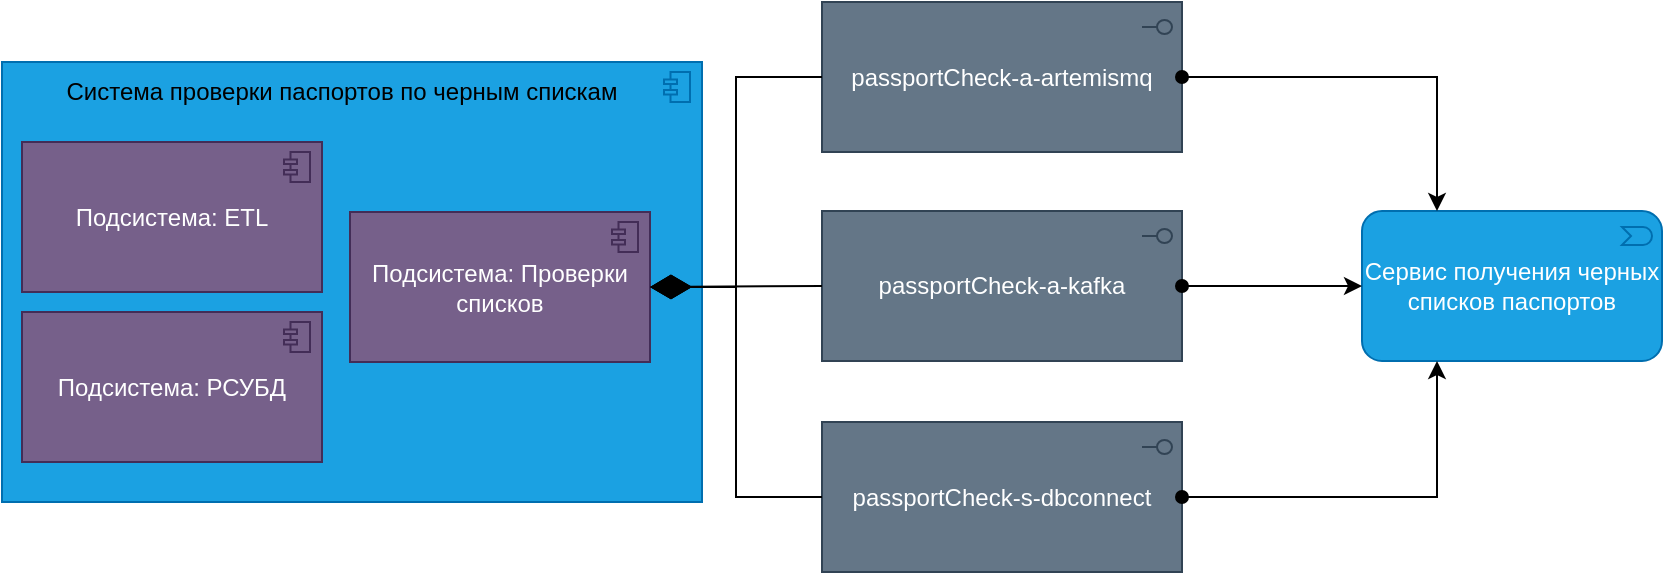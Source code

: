 <mxfile version="21.6.8" type="device" pages="4">
  <diagram name="PassportCheck" id="awEwMx6LPew-lmlHSubi">
    <mxGraphModel dx="1857" dy="1582" grid="1" gridSize="10" guides="1" tooltips="1" connect="1" arrows="1" fold="1" page="1" pageScale="1" pageWidth="827" pageHeight="1169" math="0" shadow="0">
      <root>
        <mxCell id="0" />
        <mxCell id="1" parent="0" />
        <mxCell id="fXtLzjUIHP5euoAiHCEg-1" value="" style="html=1;outlineConnect=0;whiteSpace=wrap;fillColor=#1ba1e2;shape=mxgraph.archimate3.application;appType=comp;archiType=square;fontColor=#ffffff;strokeColor=#006EAF;" parent="1" vertex="1">
          <mxGeometry x="90" y="120" width="350" height="220" as="geometry" />
        </mxCell>
        <mxCell id="fXtLzjUIHP5euoAiHCEg-5" value="Подсистема: ETL" style="html=1;outlineConnect=0;whiteSpace=wrap;fillColor=#76608a;shape=mxgraph.archimate3.application;appType=comp;archiType=square;strokeColor=#432D57;fontColor=#ffffff;" parent="1" vertex="1">
          <mxGeometry x="100" y="160" width="150" height="75" as="geometry" />
        </mxCell>
        <mxCell id="fXtLzjUIHP5euoAiHCEg-6" value="passportCheck-a-artemismq" style="html=1;outlineConnect=0;whiteSpace=wrap;fillColor=#647687;shape=mxgraph.archimate3.application;appType=interface;archiType=square;fontColor=#ffffff;strokeColor=#314354;" parent="1" vertex="1">
          <mxGeometry x="500" y="90" width="180" height="75" as="geometry" />
        </mxCell>
        <mxCell id="fXtLzjUIHP5euoAiHCEg-8" value="Сервис получения черных списков паспортов" style="html=1;outlineConnect=0;whiteSpace=wrap;fillColor=#1ba1e2;shape=mxgraph.archimate3.application;appType=event;archiType=rounded;strokeColor=#006EAF;fontColor=#ffffff;" parent="1" vertex="1">
          <mxGeometry x="770" y="194.5" width="150" height="75" as="geometry" />
        </mxCell>
        <mxCell id="tVJEj3gGwOZP97PrgEpv-1" value="Подсистема: РСУБД" style="html=1;outlineConnect=0;whiteSpace=wrap;fillColor=#76608a;shape=mxgraph.archimate3.application;appType=comp;archiType=square;strokeColor=#432D57;fontColor=#ffffff;" vertex="1" parent="1">
          <mxGeometry x="100" y="245" width="150" height="75" as="geometry" />
        </mxCell>
        <mxCell id="tVJEj3gGwOZP97PrgEpv-2" value="Система проверки паспортов по черным спискам" style="text;html=1;strokeColor=none;fillColor=none;align=center;verticalAlign=middle;whiteSpace=wrap;rounded=0;" vertex="1" parent="1">
          <mxGeometry x="110" y="120" width="300" height="30" as="geometry" />
        </mxCell>
        <mxCell id="tVJEj3gGwOZP97PrgEpv-3" value="Подсистема: Проверки списков" style="html=1;outlineConnect=0;whiteSpace=wrap;fillColor=#76608a;shape=mxgraph.archimate3.application;appType=comp;archiType=square;strokeColor=#432D57;fontColor=#ffffff;" vertex="1" parent="1">
          <mxGeometry x="264" y="195" width="150" height="75" as="geometry" />
        </mxCell>
        <mxCell id="tVJEj3gGwOZP97PrgEpv-4" value="" style="endArrow=none;html=1;rounded=0;exitX=1;exitY=0.5;exitDx=0;exitDy=0;exitPerimeter=0;entryX=0;entryY=0.5;entryDx=0;entryDy=0;entryPerimeter=0;endFill=0;startArrow=diamondThin;startFill=1;startSize=18;edgeStyle=elbowEdgeStyle;" edge="1" parent="1" source="tVJEj3gGwOZP97PrgEpv-3" target="fXtLzjUIHP5euoAiHCEg-6">
          <mxGeometry width="50" height="50" relative="1" as="geometry">
            <mxPoint x="520" y="610" as="sourcePoint" />
            <mxPoint x="570" y="560" as="targetPoint" />
          </mxGeometry>
        </mxCell>
        <mxCell id="tVJEj3gGwOZP97PrgEpv-5" value="passportCheck-a-kafka" style="html=1;outlineConnect=0;whiteSpace=wrap;fillColor=#647687;shape=mxgraph.archimate3.application;appType=interface;archiType=square;fontColor=#ffffff;strokeColor=#314354;" vertex="1" parent="1">
          <mxGeometry x="500" y="194.5" width="180" height="75" as="geometry" />
        </mxCell>
        <mxCell id="tVJEj3gGwOZP97PrgEpv-6" value="passportCheck-s-dbconnect" style="html=1;outlineConnect=0;whiteSpace=wrap;fillColor=#647687;shape=mxgraph.archimate3.application;appType=interface;archiType=square;fontColor=#ffffff;strokeColor=#314354;" vertex="1" parent="1">
          <mxGeometry x="500" y="300" width="180" height="75" as="geometry" />
        </mxCell>
        <mxCell id="tVJEj3gGwOZP97PrgEpv-7" value="" style="endArrow=none;html=1;rounded=0;exitX=1;exitY=0.5;exitDx=0;exitDy=0;exitPerimeter=0;entryX=0;entryY=0.5;entryDx=0;entryDy=0;entryPerimeter=0;endFill=0;startArrow=diamondThin;startFill=1;startSize=18;" edge="1" parent="1" source="tVJEj3gGwOZP97PrgEpv-3" target="tVJEj3gGwOZP97PrgEpv-5">
          <mxGeometry width="50" height="50" relative="1" as="geometry">
            <mxPoint x="430" y="274" as="sourcePoint" />
            <mxPoint x="520" y="168" as="targetPoint" />
          </mxGeometry>
        </mxCell>
        <mxCell id="tVJEj3gGwOZP97PrgEpv-8" value="" style="endArrow=none;html=1;rounded=0;exitX=1;exitY=0.5;exitDx=0;exitDy=0;exitPerimeter=0;entryX=0;entryY=0.5;entryDx=0;entryDy=0;entryPerimeter=0;endFill=0;startArrow=diamondThin;startFill=1;startSize=18;edgeStyle=orthogonalEdgeStyle;" edge="1" parent="1" source="tVJEj3gGwOZP97PrgEpv-3" target="tVJEj3gGwOZP97PrgEpv-6">
          <mxGeometry width="50" height="50" relative="1" as="geometry">
            <mxPoint x="424" y="243" as="sourcePoint" />
            <mxPoint x="520" y="258" as="targetPoint" />
          </mxGeometry>
        </mxCell>
        <mxCell id="tVJEj3gGwOZP97PrgEpv-9" value="" style="endArrow=classic;html=1;rounded=0;exitX=1;exitY=0.5;exitDx=0;exitDy=0;exitPerimeter=0;entryX=0.25;entryY=0;entryDx=0;entryDy=0;entryPerimeter=0;startArrow=oval;startFill=1;edgeStyle=orthogonalEdgeStyle;" edge="1" parent="1" source="fXtLzjUIHP5euoAiHCEg-6" target="fXtLzjUIHP5euoAiHCEg-8">
          <mxGeometry width="50" height="50" relative="1" as="geometry">
            <mxPoint x="810" y="130" as="sourcePoint" />
            <mxPoint x="860" y="80" as="targetPoint" />
          </mxGeometry>
        </mxCell>
        <mxCell id="tVJEj3gGwOZP97PrgEpv-10" value="" style="endArrow=classic;html=1;rounded=0;exitX=1;exitY=0.5;exitDx=0;exitDy=0;exitPerimeter=0;entryX=0.25;entryY=1;entryDx=0;entryDy=0;entryPerimeter=0;startArrow=oval;startFill=1;edgeStyle=orthogonalEdgeStyle;" edge="1" parent="1" source="tVJEj3gGwOZP97PrgEpv-6" target="fXtLzjUIHP5euoAiHCEg-8">
          <mxGeometry width="50" height="50" relative="1" as="geometry">
            <mxPoint x="690" y="138" as="sourcePoint" />
            <mxPoint x="848" y="205" as="targetPoint" />
          </mxGeometry>
        </mxCell>
        <mxCell id="tVJEj3gGwOZP97PrgEpv-11" value="" style="endArrow=classic;html=1;rounded=0;entryX=0;entryY=0.5;entryDx=0;entryDy=0;entryPerimeter=0;startArrow=oval;startFill=1;edgeStyle=orthogonalEdgeStyle;" edge="1" parent="1" source="tVJEj3gGwOZP97PrgEpv-5" target="fXtLzjUIHP5euoAiHCEg-8">
          <mxGeometry width="50" height="50" relative="1" as="geometry">
            <mxPoint x="690" y="138" as="sourcePoint" />
            <mxPoint x="848" y="205" as="targetPoint" />
          </mxGeometry>
        </mxCell>
      </root>
    </mxGraphModel>
  </diagram>
  <diagram id="tRtL_wF0zKMk4vI4FY4v" name="UlGroups">
    <mxGraphModel dx="891" dy="759" grid="1" gridSize="10" guides="1" tooltips="1" connect="1" arrows="1" fold="1" page="1" pageScale="1" pageWidth="827" pageHeight="1169" math="0" shadow="0">
      <root>
        <mxCell id="0" />
        <mxCell id="1" parent="0" />
        <mxCell id="JMsPln8WICBivLCUo9bw-1" value="" style="html=1;outlineConnect=0;whiteSpace=wrap;fillColor=#1ba1e2;shape=mxgraph.archimate3.application;appType=comp;archiType=square;fontColor=#ffffff;strokeColor=#006EAF;" vertex="1" parent="1">
          <mxGeometry x="90" y="84" width="350" height="300" as="geometry" />
        </mxCell>
        <mxCell id="JMsPln8WICBivLCUo9bw-2" value="Подсистема: ETL" style="html=1;outlineConnect=0;whiteSpace=wrap;fillColor=#76608a;shape=mxgraph.archimate3.application;appType=comp;archiType=square;strokeColor=#432D57;fontColor=#ffffff;" vertex="1" parent="1">
          <mxGeometry x="100" y="124" width="150" height="75" as="geometry" />
        </mxCell>
        <mxCell id="JMsPln8WICBivLCUo9bw-3" value="ulGroupsk-a-artemismq" style="html=1;outlineConnect=0;whiteSpace=wrap;fillColor=#647687;shape=mxgraph.archimate3.application;appType=interface;archiType=square;fontColor=#ffffff;strokeColor=#314354;" vertex="1" parent="1">
          <mxGeometry x="500" y="150" width="180" height="75" as="geometry" />
        </mxCell>
        <mxCell id="JMsPln8WICBivLCUo9bw-4" value="Сервис управления участниками ЮЛ" style="html=1;outlineConnect=0;whiteSpace=wrap;fillColor=#1ba1e2;shape=mxgraph.archimate3.application;appType=event;archiType=rounded;strokeColor=#006EAF;fontColor=#ffffff;" vertex="1" parent="1">
          <mxGeometry x="770" y="196.5" width="150" height="75" as="geometry" />
        </mxCell>
        <mxCell id="JMsPln8WICBivLCUo9bw-5" value="Подсистема: Графовая БД" style="html=1;outlineConnect=0;whiteSpace=wrap;fillColor=#76608a;shape=mxgraph.archimate3.application;appType=comp;archiType=square;strokeColor=#432D57;fontColor=#ffffff;" vertex="1" parent="1">
          <mxGeometry x="100" y="209" width="150" height="75" as="geometry" />
        </mxCell>
        <mxCell id="JMsPln8WICBivLCUo9bw-6" value="Система Связи ЮЛ" style="text;html=1;strokeColor=none;fillColor=none;align=center;verticalAlign=middle;whiteSpace=wrap;rounded=0;" vertex="1" parent="1">
          <mxGeometry x="110" y="84" width="300" height="30" as="geometry" />
        </mxCell>
        <mxCell id="JMsPln8WICBivLCUo9bw-7" value="Подсистема: Управление связями в ЮЛ" style="html=1;outlineConnect=0;whiteSpace=wrap;fillColor=#76608a;shape=mxgraph.archimate3.application;appType=comp;archiType=square;strokeColor=#432D57;fontColor=#ffffff;" vertex="1" parent="1">
          <mxGeometry x="264" y="209" width="150" height="75" as="geometry" />
        </mxCell>
        <mxCell id="JMsPln8WICBivLCUo9bw-8" value="" style="endArrow=none;html=1;rounded=0;exitX=1;exitY=0.5;exitDx=0;exitDy=0;exitPerimeter=0;entryX=0;entryY=0.5;entryDx=0;entryDy=0;entryPerimeter=0;endFill=0;startArrow=diamondThin;startFill=1;startSize=18;edgeStyle=elbowEdgeStyle;" edge="1" parent="1" source="JMsPln8WICBivLCUo9bw-7" target="JMsPln8WICBivLCUo9bw-3">
          <mxGeometry width="50" height="50" relative="1" as="geometry">
            <mxPoint x="520" y="610" as="sourcePoint" />
            <mxPoint x="570" y="560" as="targetPoint" />
            <Array as="points">
              <mxPoint x="460" y="220" />
            </Array>
          </mxGeometry>
        </mxCell>
        <mxCell id="JMsPln8WICBivLCUo9bw-9" value="ulGroups-a-kafka" style="html=1;outlineConnect=0;whiteSpace=wrap;fillColor=#647687;shape=mxgraph.archimate3.application;appType=interface;archiType=square;fontColor=#ffffff;strokeColor=#314354;" vertex="1" parent="1">
          <mxGeometry x="500" y="245" width="180" height="75" as="geometry" />
        </mxCell>
        <mxCell id="JMsPln8WICBivLCUo9bw-10" value="ulGroups-s-dbconnect" style="html=1;outlineConnect=0;whiteSpace=wrap;fillColor=#647687;shape=mxgraph.archimate3.application;appType=interface;archiType=square;fontColor=#ffffff;strokeColor=#314354;" vertex="1" parent="1">
          <mxGeometry x="500" y="340" width="180" height="75" as="geometry" />
        </mxCell>
        <mxCell id="JMsPln8WICBivLCUo9bw-11" value="" style="endArrow=none;html=1;rounded=0;exitX=1;exitY=0.5;exitDx=0;exitDy=0;exitPerimeter=0;entryX=0;entryY=0.5;entryDx=0;entryDy=0;entryPerimeter=0;endFill=0;startArrow=diamondThin;startFill=1;startSize=18;edgeStyle=orthogonalEdgeStyle;" edge="1" parent="1" source="JMsPln8WICBivLCUo9bw-7" target="JMsPln8WICBivLCUo9bw-9">
          <mxGeometry width="50" height="50" relative="1" as="geometry">
            <mxPoint x="430" y="274" as="sourcePoint" />
            <mxPoint x="520" y="168" as="targetPoint" />
            <Array as="points">
              <mxPoint x="460" y="247" />
              <mxPoint x="460" y="283" />
            </Array>
          </mxGeometry>
        </mxCell>
        <mxCell id="JMsPln8WICBivLCUo9bw-12" value="" style="endArrow=none;html=1;rounded=0;exitX=1;exitY=0.5;exitDx=0;exitDy=0;exitPerimeter=0;entryX=0;entryY=0.5;entryDx=0;entryDy=0;entryPerimeter=0;endFill=0;startArrow=diamondThin;startFill=1;startSize=18;edgeStyle=orthogonalEdgeStyle;" edge="1" parent="1" source="JMsPln8WICBivLCUo9bw-7" target="JMsPln8WICBivLCUo9bw-10">
          <mxGeometry width="50" height="50" relative="1" as="geometry">
            <mxPoint x="424" y="243" as="sourcePoint" />
            <mxPoint x="520" y="258" as="targetPoint" />
            <Array as="points">
              <mxPoint x="460" y="247" />
              <mxPoint x="460" y="378" />
            </Array>
          </mxGeometry>
        </mxCell>
        <mxCell id="JMsPln8WICBivLCUo9bw-13" value="" style="endArrow=classic;html=1;rounded=0;exitX=1;exitY=0.5;exitDx=0;exitDy=0;exitPerimeter=0;entryX=0;entryY=0.25;entryDx=0;entryDy=0;entryPerimeter=0;startArrow=oval;startFill=1;edgeStyle=orthogonalEdgeStyle;" edge="1" parent="1" source="JMsPln8WICBivLCUo9bw-3" target="JMsPln8WICBivLCUo9bw-4">
          <mxGeometry width="50" height="50" relative="1" as="geometry">
            <mxPoint x="810" y="130" as="sourcePoint" />
            <mxPoint x="860" y="80" as="targetPoint" />
          </mxGeometry>
        </mxCell>
        <mxCell id="JMsPln8WICBivLCUo9bw-14" value="" style="endArrow=classic;html=1;rounded=0;exitX=1;exitY=0.5;exitDx=0;exitDy=0;exitPerimeter=0;entryX=0.25;entryY=1;entryDx=0;entryDy=0;entryPerimeter=0;startArrow=oval;startFill=1;edgeStyle=orthogonalEdgeStyle;" edge="1" parent="1" source="JMsPln8WICBivLCUo9bw-10" target="JMsPln8WICBivLCUo9bw-4">
          <mxGeometry width="50" height="50" relative="1" as="geometry">
            <mxPoint x="690" y="138" as="sourcePoint" />
            <mxPoint x="848" y="205" as="targetPoint" />
          </mxGeometry>
        </mxCell>
        <mxCell id="JMsPln8WICBivLCUo9bw-15" value="" style="endArrow=classic;html=1;rounded=0;entryX=0;entryY=0.75;entryDx=0;entryDy=0;entryPerimeter=0;startArrow=oval;startFill=1;edgeStyle=orthogonalEdgeStyle;" edge="1" parent="1" source="JMsPln8WICBivLCUo9bw-9" target="JMsPln8WICBivLCUo9bw-4">
          <mxGeometry width="50" height="50" relative="1" as="geometry">
            <mxPoint x="690" y="138" as="sourcePoint" />
            <mxPoint x="848" y="205" as="targetPoint" />
          </mxGeometry>
        </mxCell>
        <mxCell id="JMsPln8WICBivLCUo9bw-16" value="Подсистема: ML вероятностные связи" style="html=1;outlineConnect=0;whiteSpace=wrap;fillColor=#76608a;shape=mxgraph.archimate3.application;appType=comp;archiType=square;strokeColor=#432D57;fontColor=#ffffff;" vertex="1" parent="1">
          <mxGeometry x="264" y="294" width="150" height="75" as="geometry" />
        </mxCell>
        <mxCell id="JMsPln8WICBivLCUo9bw-17" value="Подсистема: Параметризированный поиск по документам" style="html=1;outlineConnect=0;whiteSpace=wrap;fillColor=#76608a;shape=mxgraph.archimate3.application;appType=comp;archiType=square;strokeColor=#432D57;fontColor=#ffffff;" vertex="1" parent="1">
          <mxGeometry x="100" y="294" width="150" height="75" as="geometry" />
        </mxCell>
        <mxCell id="JMsPln8WICBivLCUo9bw-18" value="Подсистема: WebUI управления связями" style="html=1;outlineConnect=0;whiteSpace=wrap;fillColor=#76608a;shape=mxgraph.archimate3.application;appType=comp;archiType=square;strokeColor=#432D57;fontColor=#ffffff;" vertex="1" parent="1">
          <mxGeometry x="264" y="124" width="150" height="75" as="geometry" />
        </mxCell>
        <mxCell id="JMsPln8WICBivLCUo9bw-19" value="ulGroups-ui" style="html=1;outlineConnect=0;whiteSpace=wrap;fillColor=#647687;shape=mxgraph.archimate3.application;appType=interface;archiType=square;fontColor=#ffffff;strokeColor=#314354;" vertex="1" parent="1">
          <mxGeometry x="500" y="57" width="180" height="75" as="geometry" />
        </mxCell>
        <mxCell id="JMsPln8WICBivLCUo9bw-20" value="" style="endArrow=none;html=1;rounded=0;exitX=1;exitY=0.5;exitDx=0;exitDy=0;exitPerimeter=0;entryX=0;entryY=0.5;entryDx=0;entryDy=0;entryPerimeter=0;endFill=0;startArrow=diamondThin;startFill=1;startSize=18;edgeStyle=elbowEdgeStyle;" edge="1" parent="1" source="JMsPln8WICBivLCUo9bw-18" target="JMsPln8WICBivLCUo9bw-19">
          <mxGeometry width="50" height="50" relative="1" as="geometry">
            <mxPoint x="424" y="274" as="sourcePoint" />
            <mxPoint x="510" y="198" as="targetPoint" />
            <Array as="points">
              <mxPoint x="457" y="140" />
            </Array>
          </mxGeometry>
        </mxCell>
        <mxCell id="JMsPln8WICBivLCUo9bw-21" value="" style="endArrow=classic;html=1;rounded=0;exitX=1;exitY=0.5;exitDx=0;exitDy=0;exitPerimeter=0;entryX=0.25;entryY=0;entryDx=0;entryDy=0;entryPerimeter=0;startArrow=oval;startFill=1;edgeStyle=orthogonalEdgeStyle;" edge="1" parent="1" source="JMsPln8WICBivLCUo9bw-19" target="JMsPln8WICBivLCUo9bw-4">
          <mxGeometry width="50" height="50" relative="1" as="geometry">
            <mxPoint x="690" y="198" as="sourcePoint" />
            <mxPoint x="818" y="203" as="targetPoint" />
          </mxGeometry>
        </mxCell>
      </root>
    </mxGraphModel>
  </diagram>
  <diagram id="zDHnMDYTR1n3lQcFPBnJ" name="FlCard">
    <mxGraphModel dx="1173" dy="999" grid="1" gridSize="10" guides="1" tooltips="1" connect="1" arrows="1" fold="1" page="1" pageScale="1" pageWidth="827" pageHeight="1169" math="0" shadow="0">
      <root>
        <mxCell id="0" />
        <mxCell id="1" parent="0" />
        <mxCell id="NMYyUAojpedOCR3SdhzL-1" value="" style="html=1;outlineConnect=0;whiteSpace=wrap;fillColor=#1ba1e2;shape=mxgraph.archimate3.application;appType=comp;archiType=square;fontColor=#ffffff;strokeColor=#006EAF;" vertex="1" parent="1">
          <mxGeometry x="90" y="174.5" width="350" height="216" as="geometry" />
        </mxCell>
        <mxCell id="NMYyUAojpedOCR3SdhzL-2" value="Подсистема: ETL" style="html=1;outlineConnect=0;whiteSpace=wrap;fillColor=#76608a;shape=mxgraph.archimate3.application;appType=comp;archiType=square;strokeColor=#432D57;fontColor=#ffffff;" vertex="1" parent="1">
          <mxGeometry x="100" y="214.5" width="150" height="75" as="geometry" />
        </mxCell>
        <mxCell id="NMYyUAojpedOCR3SdhzL-3" value="flCard-a-artemismq" style="html=1;outlineConnect=0;whiteSpace=wrap;fillColor=#647687;shape=mxgraph.archimate3.application;appType=interface;archiType=square;fontColor=#ffffff;strokeColor=#314354;" vertex="1" parent="1">
          <mxGeometry x="500" y="150" width="180" height="75" as="geometry" />
        </mxCell>
        <mxCell id="NMYyUAojpedOCR3SdhzL-4" value="Сервис управления Карточкой ФЛ" style="html=1;outlineConnect=0;whiteSpace=wrap;fillColor=#1ba1e2;shape=mxgraph.archimate3.application;appType=event;archiType=rounded;strokeColor=#006EAF;fontColor=#ffffff;" vertex="1" parent="1">
          <mxGeometry x="770" y="244" width="150" height="75" as="geometry" />
        </mxCell>
        <mxCell id="NMYyUAojpedOCR3SdhzL-5" value="Подсистема: РСУБД" style="html=1;outlineConnect=0;whiteSpace=wrap;fillColor=#76608a;shape=mxgraph.archimate3.application;appType=comp;archiType=square;strokeColor=#432D57;fontColor=#ffffff;" vertex="1" parent="1">
          <mxGeometry x="100" y="299.5" width="150" height="75" as="geometry" />
        </mxCell>
        <mxCell id="NMYyUAojpedOCR3SdhzL-6" value="Система Карточка ФЛ" style="text;html=1;strokeColor=none;fillColor=none;align=center;verticalAlign=middle;whiteSpace=wrap;rounded=0;" vertex="1" parent="1">
          <mxGeometry x="110" y="174.5" width="300" height="30" as="geometry" />
        </mxCell>
        <mxCell id="NMYyUAojpedOCR3SdhzL-7" value="Подсистема: Управление Карточкой ФЛ" style="html=1;outlineConnect=0;whiteSpace=wrap;fillColor=#76608a;shape=mxgraph.archimate3.application;appType=comp;archiType=square;strokeColor=#432D57;fontColor=#ffffff;" vertex="1" parent="1">
          <mxGeometry x="264" y="299.5" width="150" height="75" as="geometry" />
        </mxCell>
        <mxCell id="NMYyUAojpedOCR3SdhzL-8" value="" style="endArrow=none;html=1;rounded=0;exitX=1;exitY=0.5;exitDx=0;exitDy=0;exitPerimeter=0;entryX=0;entryY=0.5;entryDx=0;entryDy=0;entryPerimeter=0;endFill=0;startArrow=diamondThin;startFill=1;startSize=18;edgeStyle=elbowEdgeStyle;" edge="1" parent="1" source="NMYyUAojpedOCR3SdhzL-7" target="NMYyUAojpedOCR3SdhzL-3">
          <mxGeometry width="50" height="50" relative="1" as="geometry">
            <mxPoint x="520" y="610" as="sourcePoint" />
            <mxPoint x="570" y="560" as="targetPoint" />
            <Array as="points">
              <mxPoint x="460" y="260" />
            </Array>
          </mxGeometry>
        </mxCell>
        <mxCell id="NMYyUAojpedOCR3SdhzL-9" value="flCard-a-kafka" style="html=1;outlineConnect=0;whiteSpace=wrap;fillColor=#647687;shape=mxgraph.archimate3.application;appType=interface;archiType=square;fontColor=#ffffff;strokeColor=#314354;" vertex="1" parent="1">
          <mxGeometry x="500" y="245" width="180" height="75" as="geometry" />
        </mxCell>
        <mxCell id="NMYyUAojpedOCR3SdhzL-10" value="flCard-s-dbconnect" style="html=1;outlineConnect=0;whiteSpace=wrap;fillColor=#647687;shape=mxgraph.archimate3.application;appType=interface;archiType=square;fontColor=#ffffff;strokeColor=#314354;" vertex="1" parent="1">
          <mxGeometry x="500" y="340" width="180" height="75" as="geometry" />
        </mxCell>
        <mxCell id="NMYyUAojpedOCR3SdhzL-11" value="" style="endArrow=none;html=1;rounded=0;entryX=0;entryY=0.5;entryDx=0;entryDy=0;entryPerimeter=0;endFill=0;startArrow=diamondThin;startFill=1;startSize=18;edgeStyle=orthogonalEdgeStyle;exitX=1;exitY=0.5;exitDx=0;exitDy=0;exitPerimeter=0;" edge="1" parent="1" source="NMYyUAojpedOCR3SdhzL-7" target="NMYyUAojpedOCR3SdhzL-9">
          <mxGeometry width="50" height="50" relative="1" as="geometry">
            <mxPoint x="490" y="300" as="sourcePoint" />
            <mxPoint x="520" y="168" as="targetPoint" />
            <Array as="points">
              <mxPoint x="460" y="337" />
              <mxPoint x="460" y="283" />
            </Array>
          </mxGeometry>
        </mxCell>
        <mxCell id="NMYyUAojpedOCR3SdhzL-12" value="" style="endArrow=none;html=1;rounded=0;entryX=0;entryY=0.5;entryDx=0;entryDy=0;entryPerimeter=0;endFill=0;startArrow=diamondThin;startFill=1;startSize=18;edgeStyle=orthogonalEdgeStyle;exitX=1;exitY=0.5;exitDx=0;exitDy=0;exitPerimeter=0;" edge="1" parent="1" source="NMYyUAojpedOCR3SdhzL-7" target="NMYyUAojpedOCR3SdhzL-10">
          <mxGeometry width="50" height="50" relative="1" as="geometry">
            <mxPoint x="424" y="243" as="sourcePoint" />
            <mxPoint x="520" y="258" as="targetPoint" />
            <Array as="points">
              <mxPoint x="460" y="337" />
              <mxPoint x="460" y="378" />
            </Array>
          </mxGeometry>
        </mxCell>
        <mxCell id="NMYyUAojpedOCR3SdhzL-13" value="" style="endArrow=classic;html=1;rounded=0;exitX=1;exitY=0.5;exitDx=0;exitDy=0;exitPerimeter=0;entryX=0;entryY=0.25;entryDx=0;entryDy=0;entryPerimeter=0;startArrow=oval;startFill=1;edgeStyle=orthogonalEdgeStyle;" edge="1" parent="1" source="NMYyUAojpedOCR3SdhzL-3" target="NMYyUAojpedOCR3SdhzL-4">
          <mxGeometry width="50" height="50" relative="1" as="geometry">
            <mxPoint x="810" y="130" as="sourcePoint" />
            <mxPoint x="860" y="80" as="targetPoint" />
          </mxGeometry>
        </mxCell>
        <mxCell id="NMYyUAojpedOCR3SdhzL-14" value="" style="endArrow=classic;html=1;rounded=0;exitX=1;exitY=0.5;exitDx=0;exitDy=0;exitPerimeter=0;startArrow=oval;startFill=1;edgeStyle=orthogonalEdgeStyle;entryX=0;entryY=0.75;entryDx=0;entryDy=0;entryPerimeter=0;" edge="1" parent="1" source="NMYyUAojpedOCR3SdhzL-10" target="NMYyUAojpedOCR3SdhzL-4">
          <mxGeometry width="50" height="50" relative="1" as="geometry">
            <mxPoint x="690" y="138" as="sourcePoint" />
            <mxPoint x="848" y="205" as="targetPoint" />
          </mxGeometry>
        </mxCell>
        <mxCell id="NMYyUAojpedOCR3SdhzL-15" value="" style="endArrow=classic;html=1;rounded=0;startArrow=oval;startFill=1;" edge="1" parent="1" source="NMYyUAojpedOCR3SdhzL-9" target="NMYyUAojpedOCR3SdhzL-4">
          <mxGeometry width="50" height="50" relative="1" as="geometry">
            <mxPoint x="690" y="138" as="sourcePoint" />
            <mxPoint x="848" y="205" as="targetPoint" />
          </mxGeometry>
        </mxCell>
        <mxCell id="NMYyUAojpedOCR3SdhzL-18" value="Подсистема: WebUI Карточки ФЛ" style="html=1;outlineConnect=0;whiteSpace=wrap;fillColor=#76608a;shape=mxgraph.archimate3.application;appType=comp;archiType=square;strokeColor=#432D57;fontColor=#ffffff;" vertex="1" parent="1">
          <mxGeometry x="264" y="214.5" width="150" height="75" as="geometry" />
        </mxCell>
        <mxCell id="NMYyUAojpedOCR3SdhzL-19" value="flCard-ui" style="html=1;outlineConnect=0;whiteSpace=wrap;fillColor=#647687;shape=mxgraph.archimate3.application;appType=interface;archiType=square;fontColor=#ffffff;strokeColor=#314354;" vertex="1" parent="1">
          <mxGeometry x="500" y="57" width="180" height="75" as="geometry" />
        </mxCell>
        <mxCell id="NMYyUAojpedOCR3SdhzL-20" value="" style="endArrow=none;html=1;rounded=0;exitX=1;exitY=0.5;exitDx=0;exitDy=0;exitPerimeter=0;entryX=0;entryY=0.5;entryDx=0;entryDy=0;entryPerimeter=0;endFill=0;startArrow=diamondThin;startFill=1;startSize=18;edgeStyle=elbowEdgeStyle;" edge="1" parent="1" source="NMYyUAojpedOCR3SdhzL-18" target="NMYyUAojpedOCR3SdhzL-19">
          <mxGeometry width="50" height="50" relative="1" as="geometry">
            <mxPoint x="424" y="274" as="sourcePoint" />
            <mxPoint x="510" y="198" as="targetPoint" />
            <Array as="points">
              <mxPoint x="450" y="170" />
            </Array>
          </mxGeometry>
        </mxCell>
        <mxCell id="NMYyUAojpedOCR3SdhzL-21" value="" style="endArrow=classic;html=1;rounded=0;exitX=1;exitY=0.5;exitDx=0;exitDy=0;exitPerimeter=0;entryX=0.25;entryY=0;entryDx=0;entryDy=0;entryPerimeter=0;startArrow=oval;startFill=1;edgeStyle=orthogonalEdgeStyle;" edge="1" parent="1" source="NMYyUAojpedOCR3SdhzL-19" target="NMYyUAojpedOCR3SdhzL-4">
          <mxGeometry width="50" height="50" relative="1" as="geometry">
            <mxPoint x="690" y="198" as="sourcePoint" />
            <mxPoint x="818" y="203" as="targetPoint" />
          </mxGeometry>
        </mxCell>
        <mxCell id="NMYyUAojpedOCR3SdhzL-22" value="flCard-s-rest" style="html=1;outlineConnect=0;whiteSpace=wrap;fillColor=#647687;shape=mxgraph.archimate3.application;appType=interface;archiType=square;fontColor=#ffffff;strokeColor=#314354;" vertex="1" parent="1">
          <mxGeometry x="500" y="436" width="180" height="75" as="geometry" />
        </mxCell>
        <mxCell id="NMYyUAojpedOCR3SdhzL-23" value="" style="endArrow=classic;html=1;rounded=0;exitX=1;exitY=0.5;exitDx=0;exitDy=0;exitPerimeter=0;entryX=0.25;entryY=1;entryDx=0;entryDy=0;entryPerimeter=0;startArrow=oval;startFill=1;edgeStyle=orthogonalEdgeStyle;" edge="1" parent="1" source="NMYyUAojpedOCR3SdhzL-22" target="NMYyUAojpedOCR3SdhzL-4">
          <mxGeometry width="50" height="50" relative="1" as="geometry">
            <mxPoint x="690" y="388" as="sourcePoint" />
            <mxPoint x="818" y="282" as="targetPoint" />
          </mxGeometry>
        </mxCell>
        <mxCell id="NMYyUAojpedOCR3SdhzL-24" value="" style="endArrow=none;html=1;rounded=0;entryX=0;entryY=0.5;entryDx=0;entryDy=0;entryPerimeter=0;endFill=0;startArrow=diamondThin;startFill=1;startSize=18;edgeStyle=orthogonalEdgeStyle;exitX=1;exitY=0.5;exitDx=0;exitDy=0;exitPerimeter=0;" edge="1" parent="1" source="NMYyUAojpedOCR3SdhzL-7" target="NMYyUAojpedOCR3SdhzL-22">
          <mxGeometry width="50" height="50" relative="1" as="geometry">
            <mxPoint x="424" y="366" as="sourcePoint" />
            <mxPoint x="510" y="388" as="targetPoint" />
            <Array as="points">
              <mxPoint x="460" y="337" />
              <mxPoint x="460" y="474" />
            </Array>
          </mxGeometry>
        </mxCell>
      </root>
    </mxGraphModel>
  </diagram>
  <diagram name="UlCard" id="s1HEj7TySzYPcxMMVo0u">
    <mxGraphModel dx="1114" dy="949" grid="1" gridSize="10" guides="1" tooltips="1" connect="1" arrows="1" fold="1" page="1" pageScale="1" pageWidth="827" pageHeight="1169" math="0" shadow="0">
      <root>
        <mxCell id="mcvnTXT9-OcM91cKVVYo-0" />
        <mxCell id="mcvnTXT9-OcM91cKVVYo-1" parent="mcvnTXT9-OcM91cKVVYo-0" />
        <mxCell id="mcvnTXT9-OcM91cKVVYo-2" value="" style="html=1;outlineConnect=0;whiteSpace=wrap;fillColor=#1ba1e2;shape=mxgraph.archimate3.application;appType=comp;archiType=square;fontColor=#ffffff;strokeColor=#006EAF;" vertex="1" parent="mcvnTXT9-OcM91cKVVYo-1">
          <mxGeometry x="90" y="174.5" width="350" height="216" as="geometry" />
        </mxCell>
        <mxCell id="mcvnTXT9-OcM91cKVVYo-3" value="Подсистема: ETL" style="html=1;outlineConnect=0;whiteSpace=wrap;fillColor=#76608a;shape=mxgraph.archimate3.application;appType=comp;archiType=square;strokeColor=#432D57;fontColor=#ffffff;" vertex="1" parent="mcvnTXT9-OcM91cKVVYo-1">
          <mxGeometry x="100" y="214.5" width="150" height="75" as="geometry" />
        </mxCell>
        <mxCell id="mcvnTXT9-OcM91cKVVYo-4" value="ulCard-a-artemismq" style="html=1;outlineConnect=0;whiteSpace=wrap;fillColor=#647687;shape=mxgraph.archimate3.application;appType=interface;archiType=square;fontColor=#ffffff;strokeColor=#314354;" vertex="1" parent="mcvnTXT9-OcM91cKVVYo-1">
          <mxGeometry x="500" y="150" width="180" height="75" as="geometry" />
        </mxCell>
        <mxCell id="mcvnTXT9-OcM91cKVVYo-5" value="Сервис управления Карточкой ЮЛ" style="html=1;outlineConnect=0;whiteSpace=wrap;fillColor=#1ba1e2;shape=mxgraph.archimate3.application;appType=event;archiType=rounded;strokeColor=#006EAF;fontColor=#ffffff;" vertex="1" parent="mcvnTXT9-OcM91cKVVYo-1">
          <mxGeometry x="770" y="244" width="150" height="75" as="geometry" />
        </mxCell>
        <mxCell id="mcvnTXT9-OcM91cKVVYo-6" value="Подсистема: РСУБД" style="html=1;outlineConnect=0;whiteSpace=wrap;fillColor=#76608a;shape=mxgraph.archimate3.application;appType=comp;archiType=square;strokeColor=#432D57;fontColor=#ffffff;" vertex="1" parent="mcvnTXT9-OcM91cKVVYo-1">
          <mxGeometry x="100" y="299.5" width="150" height="75" as="geometry" />
        </mxCell>
        <mxCell id="mcvnTXT9-OcM91cKVVYo-7" value="Система Карточка ЮЛ" style="text;html=1;strokeColor=none;fillColor=none;align=center;verticalAlign=middle;whiteSpace=wrap;rounded=0;" vertex="1" parent="mcvnTXT9-OcM91cKVVYo-1">
          <mxGeometry x="110" y="174.5" width="300" height="30" as="geometry" />
        </mxCell>
        <mxCell id="mcvnTXT9-OcM91cKVVYo-8" value="Подсистема: Управление Карточкой ЮЛ" style="html=1;outlineConnect=0;whiteSpace=wrap;fillColor=#76608a;shape=mxgraph.archimate3.application;appType=comp;archiType=square;strokeColor=#432D57;fontColor=#ffffff;" vertex="1" parent="mcvnTXT9-OcM91cKVVYo-1">
          <mxGeometry x="264" y="299.5" width="150" height="75" as="geometry" />
        </mxCell>
        <mxCell id="mcvnTXT9-OcM91cKVVYo-9" value="" style="endArrow=none;html=1;rounded=0;exitX=1;exitY=0.5;exitDx=0;exitDy=0;exitPerimeter=0;entryX=0;entryY=0.5;entryDx=0;entryDy=0;entryPerimeter=0;endFill=0;startArrow=diamondThin;startFill=1;startSize=18;edgeStyle=elbowEdgeStyle;" edge="1" parent="mcvnTXT9-OcM91cKVVYo-1" source="mcvnTXT9-OcM91cKVVYo-8" target="mcvnTXT9-OcM91cKVVYo-4">
          <mxGeometry width="50" height="50" relative="1" as="geometry">
            <mxPoint x="520" y="610" as="sourcePoint" />
            <mxPoint x="570" y="560" as="targetPoint" />
            <Array as="points">
              <mxPoint x="460" y="260" />
            </Array>
          </mxGeometry>
        </mxCell>
        <mxCell id="mcvnTXT9-OcM91cKVVYo-10" value="ulCard-a-kafka" style="html=1;outlineConnect=0;whiteSpace=wrap;fillColor=#647687;shape=mxgraph.archimate3.application;appType=interface;archiType=square;fontColor=#ffffff;strokeColor=#314354;" vertex="1" parent="mcvnTXT9-OcM91cKVVYo-1">
          <mxGeometry x="500" y="245" width="180" height="75" as="geometry" />
        </mxCell>
        <mxCell id="mcvnTXT9-OcM91cKVVYo-11" value="ulCard-s-dbconnect" style="html=1;outlineConnect=0;whiteSpace=wrap;fillColor=#647687;shape=mxgraph.archimate3.application;appType=interface;archiType=square;fontColor=#ffffff;strokeColor=#314354;" vertex="1" parent="mcvnTXT9-OcM91cKVVYo-1">
          <mxGeometry x="500" y="340" width="180" height="75" as="geometry" />
        </mxCell>
        <mxCell id="mcvnTXT9-OcM91cKVVYo-12" value="" style="endArrow=none;html=1;rounded=0;entryX=0;entryY=0.5;entryDx=0;entryDy=0;entryPerimeter=0;endFill=0;startArrow=diamondThin;startFill=1;startSize=18;edgeStyle=orthogonalEdgeStyle;exitX=1;exitY=0.5;exitDx=0;exitDy=0;exitPerimeter=0;" edge="1" parent="mcvnTXT9-OcM91cKVVYo-1" source="mcvnTXT9-OcM91cKVVYo-8" target="mcvnTXT9-OcM91cKVVYo-10">
          <mxGeometry width="50" height="50" relative="1" as="geometry">
            <mxPoint x="490" y="300" as="sourcePoint" />
            <mxPoint x="520" y="168" as="targetPoint" />
            <Array as="points">
              <mxPoint x="460" y="337" />
              <mxPoint x="460" y="283" />
            </Array>
          </mxGeometry>
        </mxCell>
        <mxCell id="mcvnTXT9-OcM91cKVVYo-13" value="" style="endArrow=none;html=1;rounded=0;entryX=0;entryY=0.5;entryDx=0;entryDy=0;entryPerimeter=0;endFill=0;startArrow=diamondThin;startFill=1;startSize=18;edgeStyle=orthogonalEdgeStyle;exitX=1;exitY=0.5;exitDx=0;exitDy=0;exitPerimeter=0;" edge="1" parent="mcvnTXT9-OcM91cKVVYo-1" source="mcvnTXT9-OcM91cKVVYo-8" target="mcvnTXT9-OcM91cKVVYo-11">
          <mxGeometry width="50" height="50" relative="1" as="geometry">
            <mxPoint x="424" y="243" as="sourcePoint" />
            <mxPoint x="520" y="258" as="targetPoint" />
            <Array as="points">
              <mxPoint x="460" y="337" />
              <mxPoint x="460" y="378" />
            </Array>
          </mxGeometry>
        </mxCell>
        <mxCell id="mcvnTXT9-OcM91cKVVYo-14" value="" style="endArrow=classic;html=1;rounded=0;exitX=1;exitY=0.5;exitDx=0;exitDy=0;exitPerimeter=0;entryX=0;entryY=0.25;entryDx=0;entryDy=0;entryPerimeter=0;startArrow=oval;startFill=1;edgeStyle=orthogonalEdgeStyle;" edge="1" parent="mcvnTXT9-OcM91cKVVYo-1" source="mcvnTXT9-OcM91cKVVYo-4" target="mcvnTXT9-OcM91cKVVYo-5">
          <mxGeometry width="50" height="50" relative="1" as="geometry">
            <mxPoint x="810" y="130" as="sourcePoint" />
            <mxPoint x="860" y="80" as="targetPoint" />
          </mxGeometry>
        </mxCell>
        <mxCell id="mcvnTXT9-OcM91cKVVYo-15" value="" style="endArrow=classic;html=1;rounded=0;exitX=1;exitY=0.5;exitDx=0;exitDy=0;exitPerimeter=0;startArrow=oval;startFill=1;edgeStyle=orthogonalEdgeStyle;entryX=0;entryY=0.75;entryDx=0;entryDy=0;entryPerimeter=0;" edge="1" parent="mcvnTXT9-OcM91cKVVYo-1" source="mcvnTXT9-OcM91cKVVYo-11" target="mcvnTXT9-OcM91cKVVYo-5">
          <mxGeometry width="50" height="50" relative="1" as="geometry">
            <mxPoint x="690" y="138" as="sourcePoint" />
            <mxPoint x="848" y="205" as="targetPoint" />
          </mxGeometry>
        </mxCell>
        <mxCell id="mcvnTXT9-OcM91cKVVYo-16" value="" style="endArrow=classic;html=1;rounded=0;startArrow=oval;startFill=1;" edge="1" parent="mcvnTXT9-OcM91cKVVYo-1" source="mcvnTXT9-OcM91cKVVYo-10" target="mcvnTXT9-OcM91cKVVYo-5">
          <mxGeometry width="50" height="50" relative="1" as="geometry">
            <mxPoint x="690" y="138" as="sourcePoint" />
            <mxPoint x="848" y="205" as="targetPoint" />
          </mxGeometry>
        </mxCell>
        <mxCell id="mcvnTXT9-OcM91cKVVYo-17" value="Подсистема: WebUI Карточки ЮЛ" style="html=1;outlineConnect=0;whiteSpace=wrap;fillColor=#76608a;shape=mxgraph.archimate3.application;appType=comp;archiType=square;strokeColor=#432D57;fontColor=#ffffff;" vertex="1" parent="mcvnTXT9-OcM91cKVVYo-1">
          <mxGeometry x="264" y="214.5" width="150" height="75" as="geometry" />
        </mxCell>
        <mxCell id="mcvnTXT9-OcM91cKVVYo-18" value="ulCard-ui" style="html=1;outlineConnect=0;whiteSpace=wrap;fillColor=#647687;shape=mxgraph.archimate3.application;appType=interface;archiType=square;fontColor=#ffffff;strokeColor=#314354;" vertex="1" parent="mcvnTXT9-OcM91cKVVYo-1">
          <mxGeometry x="500" y="57" width="180" height="75" as="geometry" />
        </mxCell>
        <mxCell id="mcvnTXT9-OcM91cKVVYo-19" value="" style="endArrow=none;html=1;rounded=0;exitX=1;exitY=0.5;exitDx=0;exitDy=0;exitPerimeter=0;entryX=0;entryY=0.5;entryDx=0;entryDy=0;entryPerimeter=0;endFill=0;startArrow=diamondThin;startFill=1;startSize=18;edgeStyle=elbowEdgeStyle;" edge="1" parent="mcvnTXT9-OcM91cKVVYo-1" source="mcvnTXT9-OcM91cKVVYo-17" target="mcvnTXT9-OcM91cKVVYo-18">
          <mxGeometry width="50" height="50" relative="1" as="geometry">
            <mxPoint x="424" y="274" as="sourcePoint" />
            <mxPoint x="510" y="198" as="targetPoint" />
            <Array as="points">
              <mxPoint x="450" y="170" />
            </Array>
          </mxGeometry>
        </mxCell>
        <mxCell id="mcvnTXT9-OcM91cKVVYo-20" value="" style="endArrow=classic;html=1;rounded=0;exitX=1;exitY=0.5;exitDx=0;exitDy=0;exitPerimeter=0;entryX=0.25;entryY=0;entryDx=0;entryDy=0;entryPerimeter=0;startArrow=oval;startFill=1;edgeStyle=orthogonalEdgeStyle;" edge="1" parent="mcvnTXT9-OcM91cKVVYo-1" source="mcvnTXT9-OcM91cKVVYo-18" target="mcvnTXT9-OcM91cKVVYo-5">
          <mxGeometry width="50" height="50" relative="1" as="geometry">
            <mxPoint x="690" y="198" as="sourcePoint" />
            <mxPoint x="818" y="203" as="targetPoint" />
          </mxGeometry>
        </mxCell>
        <mxCell id="mcvnTXT9-OcM91cKVVYo-21" value="ulCard-s-rest" style="html=1;outlineConnect=0;whiteSpace=wrap;fillColor=#647687;shape=mxgraph.archimate3.application;appType=interface;archiType=square;fontColor=#ffffff;strokeColor=#314354;" vertex="1" parent="mcvnTXT9-OcM91cKVVYo-1">
          <mxGeometry x="500" y="436" width="180" height="75" as="geometry" />
        </mxCell>
        <mxCell id="mcvnTXT9-OcM91cKVVYo-22" value="" style="endArrow=classic;html=1;rounded=0;exitX=1;exitY=0.5;exitDx=0;exitDy=0;exitPerimeter=0;entryX=0.25;entryY=1;entryDx=0;entryDy=0;entryPerimeter=0;startArrow=oval;startFill=1;edgeStyle=orthogonalEdgeStyle;" edge="1" parent="mcvnTXT9-OcM91cKVVYo-1" source="mcvnTXT9-OcM91cKVVYo-21" target="mcvnTXT9-OcM91cKVVYo-5">
          <mxGeometry width="50" height="50" relative="1" as="geometry">
            <mxPoint x="690" y="388" as="sourcePoint" />
            <mxPoint x="818" y="282" as="targetPoint" />
          </mxGeometry>
        </mxCell>
        <mxCell id="mcvnTXT9-OcM91cKVVYo-23" value="" style="endArrow=none;html=1;rounded=0;entryX=0;entryY=0.5;entryDx=0;entryDy=0;entryPerimeter=0;endFill=0;startArrow=diamondThin;startFill=1;startSize=18;edgeStyle=orthogonalEdgeStyle;exitX=1;exitY=0.5;exitDx=0;exitDy=0;exitPerimeter=0;" edge="1" parent="mcvnTXT9-OcM91cKVVYo-1" source="mcvnTXT9-OcM91cKVVYo-8" target="mcvnTXT9-OcM91cKVVYo-21">
          <mxGeometry width="50" height="50" relative="1" as="geometry">
            <mxPoint x="424" y="366" as="sourcePoint" />
            <mxPoint x="510" y="388" as="targetPoint" />
            <Array as="points">
              <mxPoint x="460" y="337" />
              <mxPoint x="460" y="474" />
            </Array>
          </mxGeometry>
        </mxCell>
      </root>
    </mxGraphModel>
  </diagram>
</mxfile>
